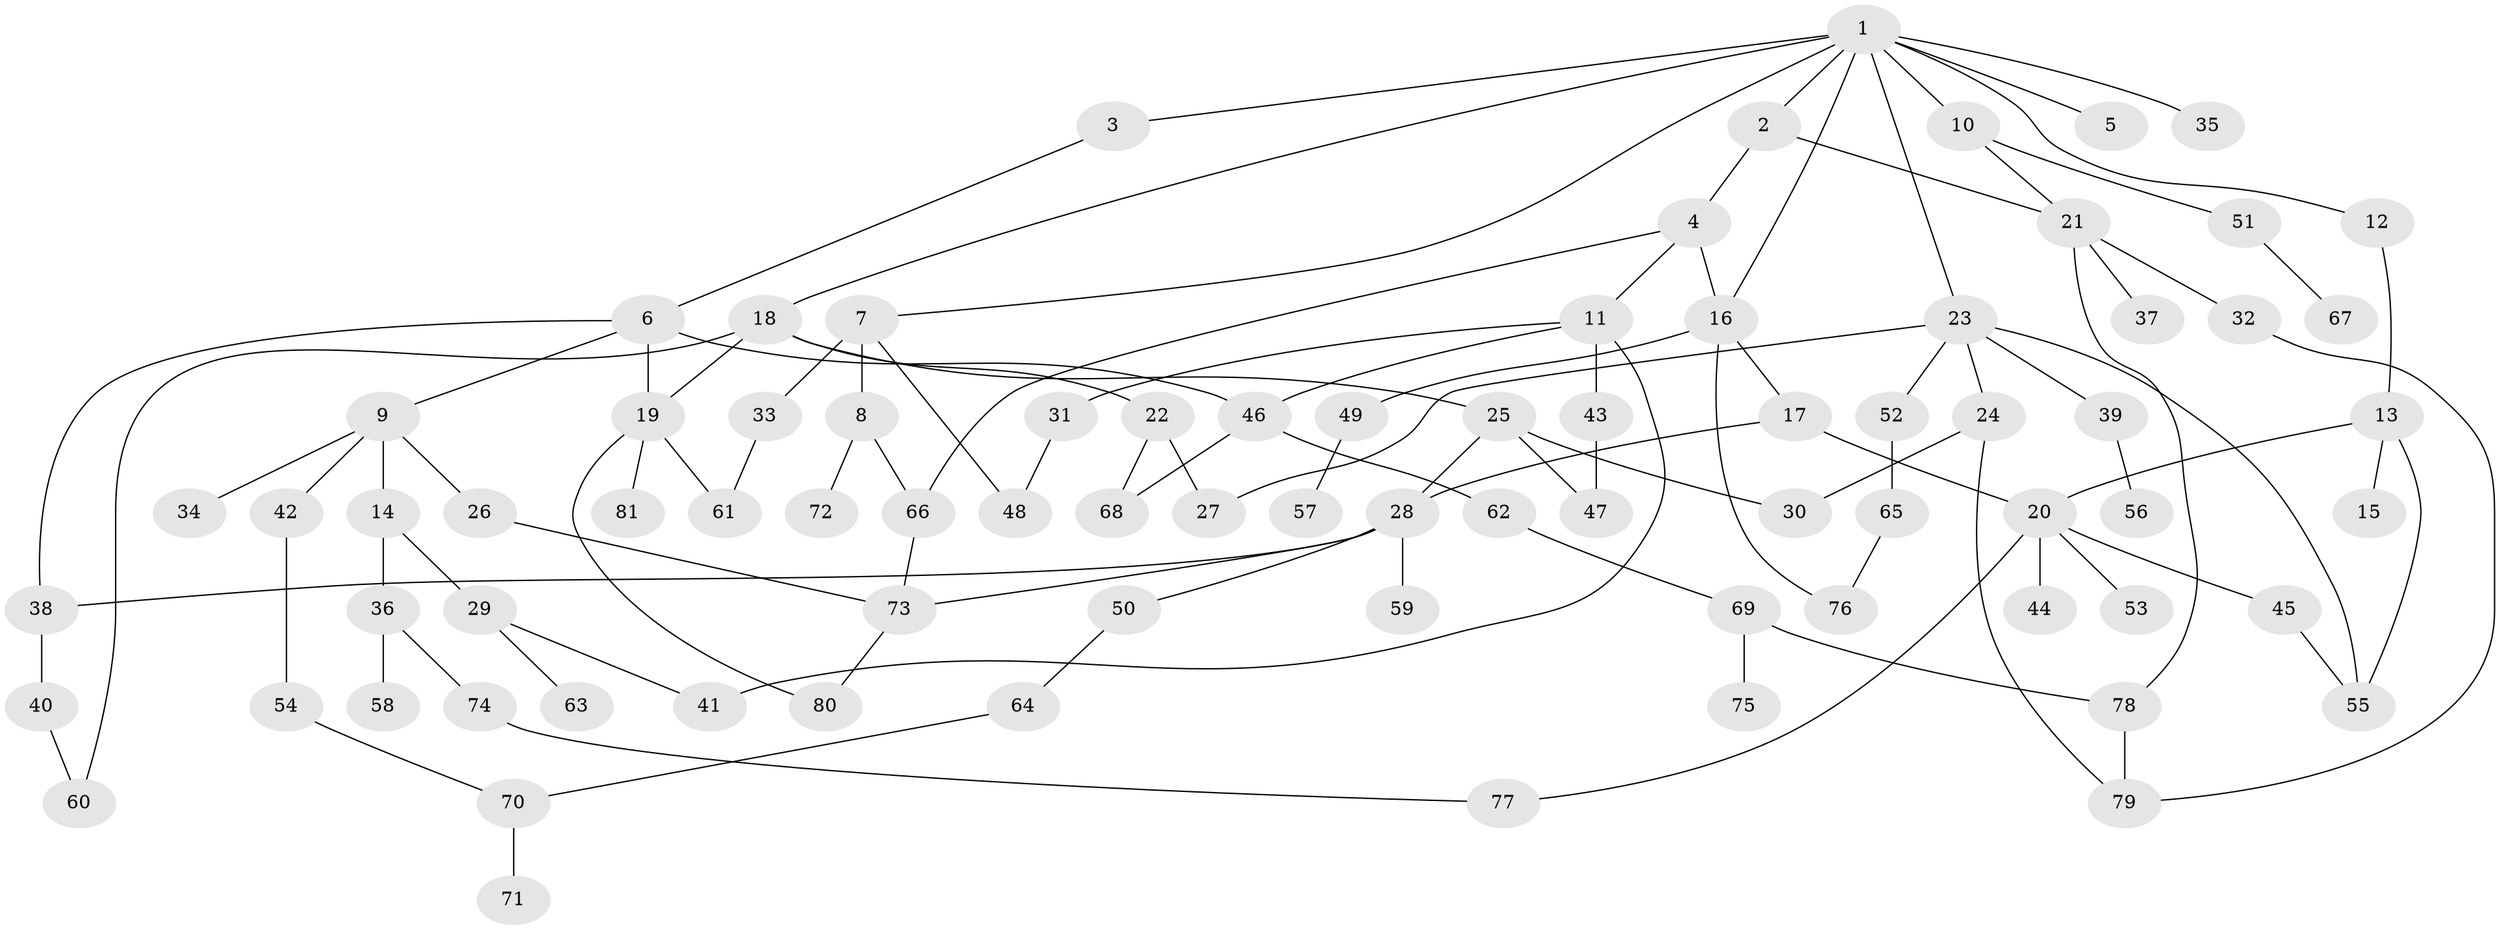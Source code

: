 // Generated by graph-tools (version 1.1) at 2025/42/03/09/25 04:42:37]
// undirected, 81 vertices, 107 edges
graph export_dot {
graph [start="1"]
  node [color=gray90,style=filled];
  1;
  2;
  3;
  4;
  5;
  6;
  7;
  8;
  9;
  10;
  11;
  12;
  13;
  14;
  15;
  16;
  17;
  18;
  19;
  20;
  21;
  22;
  23;
  24;
  25;
  26;
  27;
  28;
  29;
  30;
  31;
  32;
  33;
  34;
  35;
  36;
  37;
  38;
  39;
  40;
  41;
  42;
  43;
  44;
  45;
  46;
  47;
  48;
  49;
  50;
  51;
  52;
  53;
  54;
  55;
  56;
  57;
  58;
  59;
  60;
  61;
  62;
  63;
  64;
  65;
  66;
  67;
  68;
  69;
  70;
  71;
  72;
  73;
  74;
  75;
  76;
  77;
  78;
  79;
  80;
  81;
  1 -- 2;
  1 -- 3;
  1 -- 5;
  1 -- 7;
  1 -- 10;
  1 -- 12;
  1 -- 16;
  1 -- 18;
  1 -- 23;
  1 -- 35;
  2 -- 4;
  2 -- 21;
  3 -- 6;
  4 -- 11;
  4 -- 66;
  4 -- 16;
  6 -- 9;
  6 -- 19;
  6 -- 46;
  6 -- 38;
  7 -- 8;
  7 -- 33;
  7 -- 48;
  8 -- 66;
  8 -- 72;
  9 -- 14;
  9 -- 26;
  9 -- 34;
  9 -- 42;
  10 -- 51;
  10 -- 21;
  11 -- 31;
  11 -- 43;
  11 -- 46;
  11 -- 41;
  12 -- 13;
  13 -- 15;
  13 -- 20;
  13 -- 55;
  14 -- 29;
  14 -- 36;
  16 -- 17;
  16 -- 49;
  16 -- 76;
  17 -- 28;
  17 -- 20;
  18 -- 22;
  18 -- 25;
  18 -- 60;
  18 -- 19;
  19 -- 80;
  19 -- 81;
  19 -- 61;
  20 -- 44;
  20 -- 45;
  20 -- 53;
  20 -- 77;
  21 -- 32;
  21 -- 37;
  21 -- 78;
  22 -- 27;
  22 -- 68;
  23 -- 24;
  23 -- 39;
  23 -- 52;
  23 -- 27;
  23 -- 55;
  24 -- 30;
  24 -- 79;
  25 -- 28;
  25 -- 47;
  25 -- 30;
  26 -- 73;
  28 -- 38;
  28 -- 50;
  28 -- 59;
  28 -- 73;
  29 -- 41;
  29 -- 63;
  31 -- 48;
  32 -- 79;
  33 -- 61;
  36 -- 58;
  36 -- 74;
  38 -- 40;
  39 -- 56;
  40 -- 60;
  42 -- 54;
  43 -- 47;
  45 -- 55;
  46 -- 62;
  46 -- 68;
  49 -- 57;
  50 -- 64;
  51 -- 67;
  52 -- 65;
  54 -- 70;
  62 -- 69;
  64 -- 70;
  65 -- 76;
  66 -- 73;
  69 -- 75;
  69 -- 78;
  70 -- 71;
  73 -- 80;
  74 -- 77;
  78 -- 79;
}
